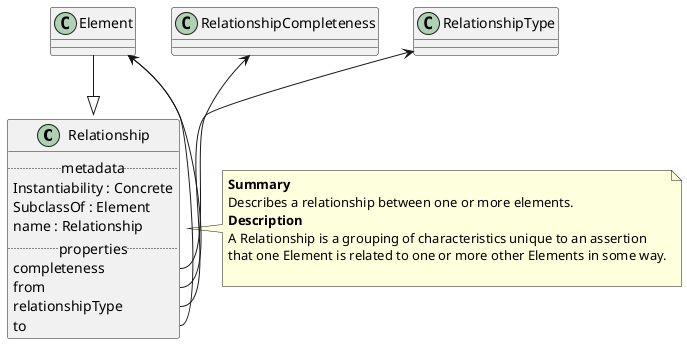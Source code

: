 @startuml
class Relationship {
.. metadata ..
    Instantiability : Concrete
    SubclassOf : Element
    name : Relationship
.. properties ..
    completeness
    from
    relationshipType
    to
}
note right of Relationship
<b>Summary</b>
Describes a relationship between one or more elements.
<b>Description</b>
A Relationship is a grouping of characteristics unique to an assertion
that one Element is related to one or more other Elements in some way.

end note
"Element" --|> "Relationship"
"RelationshipCompleteness" <-- "Relationship::completeness"
"Element" <-- "Relationship::from"
"RelationshipType" <-- "Relationship::relationshipType"
"Element" <-- "Relationship::to"
@enduml
